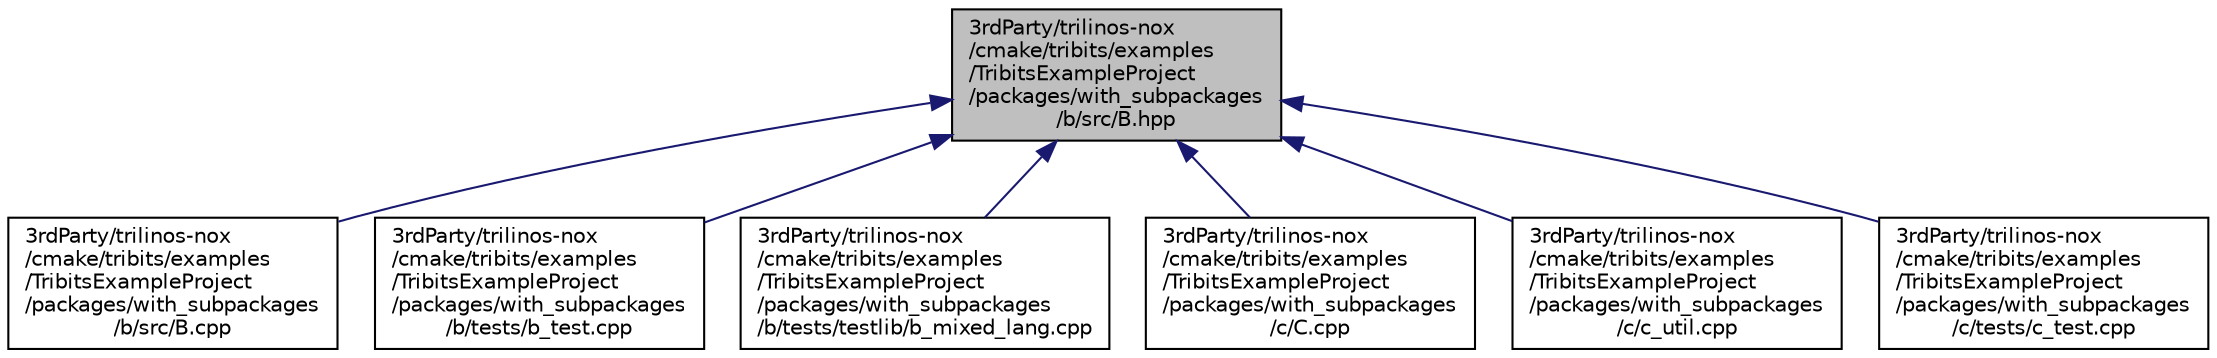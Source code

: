 digraph "3rdParty/trilinos-nox/cmake/tribits/examples/TribitsExampleProject/packages/with_subpackages/b/src/B.hpp"
{
  edge [fontname="Helvetica",fontsize="10",labelfontname="Helvetica",labelfontsize="10"];
  node [fontname="Helvetica",fontsize="10",shape=record];
  Node3 [label="3rdParty/trilinos-nox\l/cmake/tribits/examples\l/TribitsExampleProject\l/packages/with_subpackages\l/b/src/B.hpp",height=0.2,width=0.4,color="black", fillcolor="grey75", style="filled", fontcolor="black"];
  Node3 -> Node4 [dir="back",color="midnightblue",fontsize="10",style="solid",fontname="Helvetica"];
  Node4 [label="3rdParty/trilinos-nox\l/cmake/tribits/examples\l/TribitsExampleProject\l/packages/with_subpackages\l/b/src/B.cpp",height=0.2,width=0.4,color="black", fillcolor="white", style="filled",URL="$de/d6b/_b_8cpp.html"];
  Node3 -> Node5 [dir="back",color="midnightblue",fontsize="10",style="solid",fontname="Helvetica"];
  Node5 [label="3rdParty/trilinos-nox\l/cmake/tribits/examples\l/TribitsExampleProject\l/packages/with_subpackages\l/b/tests/b_test.cpp",height=0.2,width=0.4,color="black", fillcolor="white", style="filled",URL="$d2/d66/b__test_8cpp.html"];
  Node3 -> Node6 [dir="back",color="midnightblue",fontsize="10",style="solid",fontname="Helvetica"];
  Node6 [label="3rdParty/trilinos-nox\l/cmake/tribits/examples\l/TribitsExampleProject\l/packages/with_subpackages\l/b/tests/testlib/b_mixed_lang.cpp",height=0.2,width=0.4,color="black", fillcolor="white", style="filled",URL="$d3/d6c/b__mixed__lang_8cpp.html"];
  Node3 -> Node7 [dir="back",color="midnightblue",fontsize="10",style="solid",fontname="Helvetica"];
  Node7 [label="3rdParty/trilinos-nox\l/cmake/tribits/examples\l/TribitsExampleProject\l/packages/with_subpackages\l/c/C.cpp",height=0.2,width=0.4,color="black", fillcolor="white", style="filled",URL="$d2/d03/_c_8cpp.html"];
  Node3 -> Node8 [dir="back",color="midnightblue",fontsize="10",style="solid",fontname="Helvetica"];
  Node8 [label="3rdParty/trilinos-nox\l/cmake/tribits/examples\l/TribitsExampleProject\l/packages/with_subpackages\l/c/c_util.cpp",height=0.2,width=0.4,color="black", fillcolor="white", style="filled",URL="$d2/d59/c__util_8cpp.html"];
  Node3 -> Node9 [dir="back",color="midnightblue",fontsize="10",style="solid",fontname="Helvetica"];
  Node9 [label="3rdParty/trilinos-nox\l/cmake/tribits/examples\l/TribitsExampleProject\l/packages/with_subpackages\l/c/tests/c_test.cpp",height=0.2,width=0.4,color="black", fillcolor="white", style="filled",URL="$de/df7/c__test_8cpp.html"];
}
